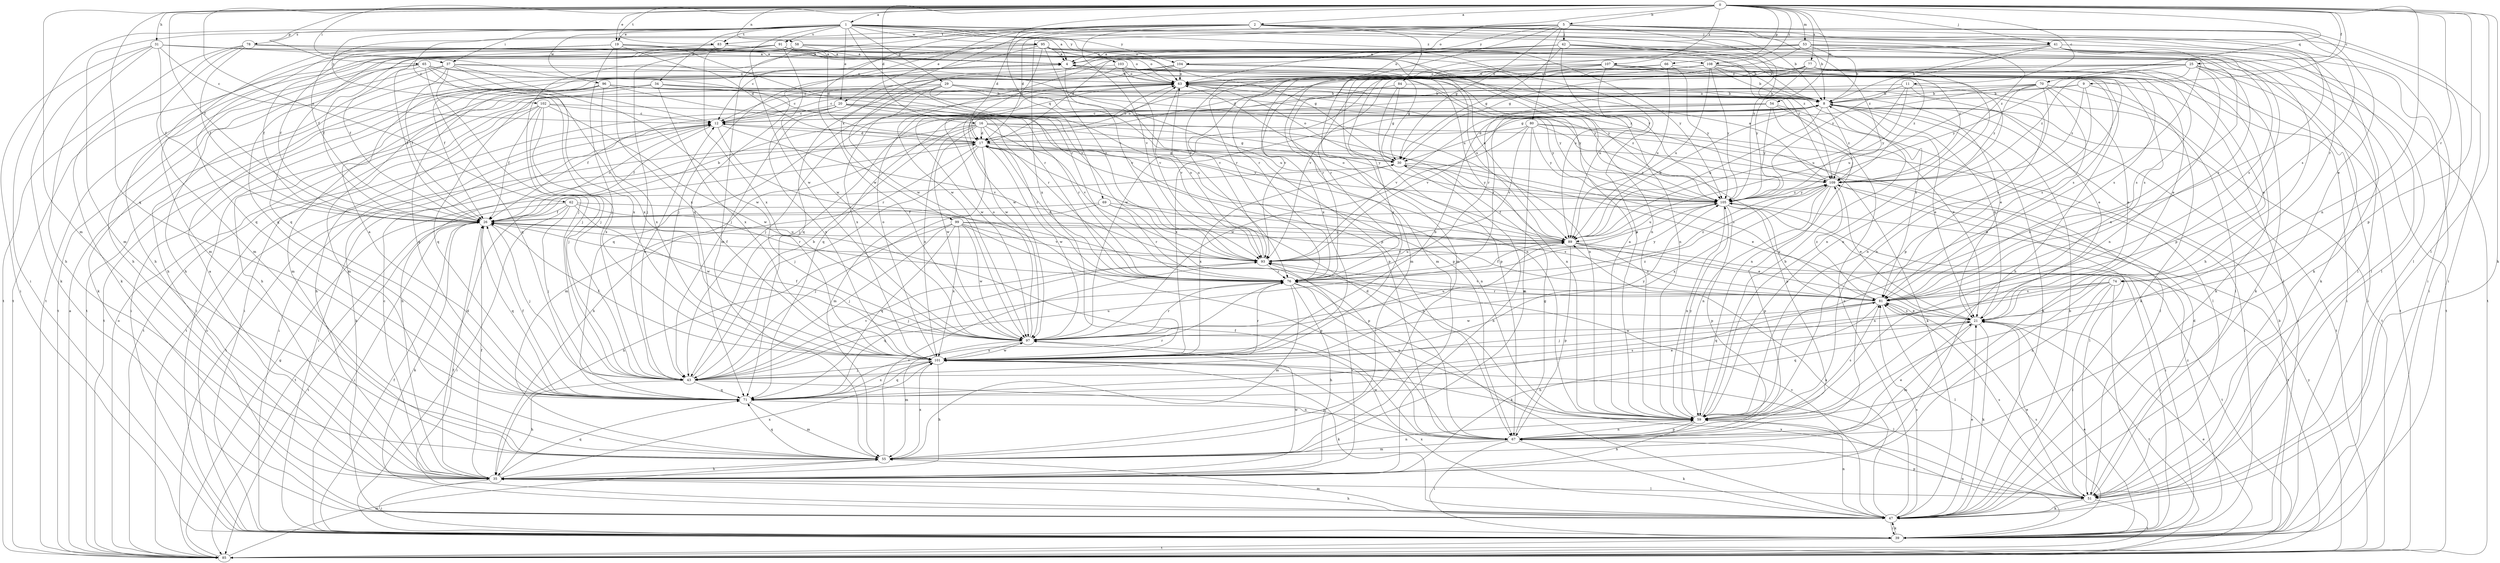 strict digraph  {
0;
1;
2;
4;
5;
8;
9;
11;
12;
16;
17;
19;
20;
21;
25;
26;
29;
30;
31;
34;
35;
37;
39;
41;
42;
43;
47;
51;
53;
54;
55;
58;
59;
62;
63;
65;
66;
67;
69;
70;
71;
74;
76;
77;
78;
80;
81;
83;
84;
85;
89;
91;
93;
95;
96;
97;
99;
101;
102;
103;
104;
105;
107;
108;
109;
0 -> 1  [label=a];
0 -> 2  [label=a];
0 -> 5  [label=b];
0 -> 9  [label=c];
0 -> 11  [label=c];
0 -> 16  [label=d];
0 -> 19  [label=e];
0 -> 25  [label=f];
0 -> 26  [label=f];
0 -> 31  [label=h];
0 -> 37  [label=i];
0 -> 41  [label=j];
0 -> 47  [label=k];
0 -> 51  [label=l];
0 -> 53  [label=m];
0 -> 54  [label=m];
0 -> 55  [label=m];
0 -> 58  [label=n];
0 -> 59  [label=n];
0 -> 62  [label=o];
0 -> 63  [label=o];
0 -> 65  [label=p];
0 -> 66  [label=p];
0 -> 67  [label=p];
0 -> 69  [label=q];
0 -> 70  [label=q];
0 -> 71  [label=q];
0 -> 74  [label=r];
0 -> 77  [label=s];
0 -> 83  [label=t];
0 -> 107  [label=z];
0 -> 108  [label=z];
1 -> 4  [label=a];
1 -> 19  [label=e];
1 -> 20  [label=e];
1 -> 29  [label=g];
1 -> 34  [label=h];
1 -> 37  [label=i];
1 -> 39  [label=i];
1 -> 55  [label=m];
1 -> 63  [label=o];
1 -> 74  [label=r];
1 -> 76  [label=r];
1 -> 78  [label=s];
1 -> 83  [label=t];
1 -> 91  [label=v];
1 -> 95  [label=w];
1 -> 96  [label=w];
1 -> 97  [label=w];
1 -> 102  [label=y];
1 -> 103  [label=y];
1 -> 104  [label=y];
1 -> 108  [label=z];
1 -> 109  [label=z];
2 -> 8  [label=b];
2 -> 12  [label=c];
2 -> 17  [label=d];
2 -> 20  [label=e];
2 -> 39  [label=i];
2 -> 41  [label=j];
2 -> 47  [label=k];
2 -> 51  [label=l];
2 -> 55  [label=m];
2 -> 83  [label=t];
2 -> 84  [label=t];
2 -> 93  [label=v];
2 -> 97  [label=w];
2 -> 99  [label=x];
2 -> 109  [label=z];
4 -> 63  [label=o];
4 -> 93  [label=v];
4 -> 109  [label=z];
5 -> 8  [label=b];
5 -> 17  [label=d];
5 -> 21  [label=e];
5 -> 26  [label=f];
5 -> 30  [label=g];
5 -> 39  [label=i];
5 -> 42  [label=j];
5 -> 59  [label=n];
5 -> 71  [label=q];
5 -> 76  [label=r];
5 -> 80  [label=s];
5 -> 81  [label=s];
5 -> 101  [label=x];
5 -> 104  [label=y];
5 -> 105  [label=y];
5 -> 109  [label=z];
8 -> 12  [label=c];
8 -> 21  [label=e];
8 -> 39  [label=i];
8 -> 47  [label=k];
8 -> 63  [label=o];
8 -> 85  [label=t];
8 -> 89  [label=u];
8 -> 93  [label=v];
8 -> 101  [label=x];
8 -> 109  [label=z];
9 -> 8  [label=b];
9 -> 47  [label=k];
9 -> 59  [label=n];
9 -> 71  [label=q];
9 -> 109  [label=z];
11 -> 8  [label=b];
11 -> 43  [label=j];
11 -> 51  [label=l];
11 -> 81  [label=s];
11 -> 89  [label=u];
11 -> 105  [label=y];
12 -> 17  [label=d];
12 -> 26  [label=f];
12 -> 39  [label=i];
12 -> 47  [label=k];
12 -> 76  [label=r];
12 -> 93  [label=v];
16 -> 17  [label=d];
16 -> 30  [label=g];
16 -> 35  [label=h];
16 -> 51  [label=l];
16 -> 55  [label=m];
16 -> 76  [label=r];
16 -> 93  [label=v];
16 -> 97  [label=w];
16 -> 101  [label=x];
16 -> 105  [label=y];
17 -> 30  [label=g];
17 -> 35  [label=h];
17 -> 39  [label=i];
17 -> 43  [label=j];
17 -> 55  [label=m];
17 -> 59  [label=n];
17 -> 63  [label=o];
17 -> 81  [label=s];
17 -> 85  [label=t];
17 -> 97  [label=w];
17 -> 105  [label=y];
19 -> 4  [label=a];
19 -> 17  [label=d];
19 -> 26  [label=f];
19 -> 43  [label=j];
19 -> 55  [label=m];
19 -> 71  [label=q];
19 -> 81  [label=s];
19 -> 93  [label=v];
19 -> 101  [label=x];
20 -> 12  [label=c];
20 -> 26  [label=f];
20 -> 59  [label=n];
20 -> 76  [label=r];
20 -> 85  [label=t];
20 -> 89  [label=u];
20 -> 101  [label=x];
20 -> 109  [label=z];
21 -> 8  [label=b];
21 -> 47  [label=k];
21 -> 55  [label=m];
21 -> 71  [label=q];
21 -> 81  [label=s];
21 -> 85  [label=t];
21 -> 97  [label=w];
25 -> 39  [label=i];
25 -> 47  [label=k];
25 -> 59  [label=n];
25 -> 63  [label=o];
25 -> 85  [label=t];
25 -> 93  [label=v];
25 -> 97  [label=w];
25 -> 105  [label=y];
25 -> 109  [label=z];
26 -> 8  [label=b];
26 -> 12  [label=c];
26 -> 39  [label=i];
26 -> 43  [label=j];
26 -> 47  [label=k];
26 -> 71  [label=q];
26 -> 85  [label=t];
26 -> 89  [label=u];
29 -> 8  [label=b];
29 -> 12  [label=c];
29 -> 39  [label=i];
29 -> 59  [label=n];
29 -> 67  [label=p];
29 -> 71  [label=q];
29 -> 89  [label=u];
29 -> 101  [label=x];
30 -> 12  [label=c];
30 -> 21  [label=e];
30 -> 35  [label=h];
30 -> 63  [label=o];
30 -> 101  [label=x];
30 -> 105  [label=y];
30 -> 109  [label=z];
31 -> 4  [label=a];
31 -> 12  [label=c];
31 -> 26  [label=f];
31 -> 35  [label=h];
31 -> 39  [label=i];
31 -> 47  [label=k];
31 -> 76  [label=r];
31 -> 81  [label=s];
34 -> 8  [label=b];
34 -> 35  [label=h];
34 -> 55  [label=m];
34 -> 59  [label=n];
34 -> 67  [label=p];
34 -> 71  [label=q];
34 -> 101  [label=x];
35 -> 4  [label=a];
35 -> 12  [label=c];
35 -> 17  [label=d];
35 -> 26  [label=f];
35 -> 39  [label=i];
35 -> 51  [label=l];
35 -> 71  [label=q];
35 -> 93  [label=v];
35 -> 97  [label=w];
35 -> 101  [label=x];
37 -> 26  [label=f];
37 -> 35  [label=h];
37 -> 43  [label=j];
37 -> 47  [label=k];
37 -> 51  [label=l];
37 -> 63  [label=o];
37 -> 97  [label=w];
37 -> 101  [label=x];
39 -> 8  [label=b];
39 -> 12  [label=c];
39 -> 21  [label=e];
39 -> 26  [label=f];
39 -> 47  [label=k];
39 -> 59  [label=n];
39 -> 81  [label=s];
39 -> 85  [label=t];
39 -> 109  [label=z];
41 -> 4  [label=a];
41 -> 8  [label=b];
41 -> 35  [label=h];
41 -> 39  [label=i];
41 -> 51  [label=l];
41 -> 59  [label=n];
41 -> 67  [label=p];
41 -> 76  [label=r];
41 -> 97  [label=w];
41 -> 105  [label=y];
42 -> 4  [label=a];
42 -> 8  [label=b];
42 -> 30  [label=g];
42 -> 47  [label=k];
42 -> 51  [label=l];
42 -> 63  [label=o];
42 -> 89  [label=u];
42 -> 97  [label=w];
42 -> 109  [label=z];
43 -> 8  [label=b];
43 -> 12  [label=c];
43 -> 21  [label=e];
43 -> 35  [label=h];
43 -> 67  [label=p];
43 -> 71  [label=q];
43 -> 89  [label=u];
43 -> 93  [label=v];
47 -> 8  [label=b];
47 -> 21  [label=e];
47 -> 26  [label=f];
47 -> 35  [label=h];
47 -> 39  [label=i];
47 -> 55  [label=m];
47 -> 59  [label=n];
47 -> 63  [label=o];
47 -> 81  [label=s];
47 -> 89  [label=u];
47 -> 93  [label=v];
47 -> 101  [label=x];
51 -> 17  [label=d];
51 -> 21  [label=e];
51 -> 47  [label=k];
51 -> 67  [label=p];
51 -> 81  [label=s];
51 -> 85  [label=t];
51 -> 101  [label=x];
53 -> 4  [label=a];
53 -> 8  [label=b];
53 -> 17  [label=d];
53 -> 30  [label=g];
53 -> 51  [label=l];
53 -> 59  [label=n];
53 -> 76  [label=r];
53 -> 85  [label=t];
54 -> 12  [label=c];
54 -> 21  [label=e];
54 -> 51  [label=l];
54 -> 59  [label=n];
54 -> 76  [label=r];
54 -> 93  [label=v];
54 -> 105  [label=y];
55 -> 35  [label=h];
55 -> 59  [label=n];
55 -> 71  [label=q];
55 -> 93  [label=v];
55 -> 101  [label=x];
58 -> 4  [label=a];
58 -> 8  [label=b];
58 -> 35  [label=h];
58 -> 43  [label=j];
58 -> 63  [label=o];
58 -> 71  [label=q];
58 -> 85  [label=t];
58 -> 105  [label=y];
59 -> 4  [label=a];
59 -> 8  [label=b];
59 -> 35  [label=h];
59 -> 67  [label=p];
59 -> 81  [label=s];
59 -> 105  [label=y];
62 -> 26  [label=f];
62 -> 39  [label=i];
62 -> 43  [label=j];
62 -> 59  [label=n];
62 -> 76  [label=r];
62 -> 85  [label=t];
62 -> 97  [label=w];
63 -> 8  [label=b];
63 -> 12  [label=c];
63 -> 21  [label=e];
63 -> 39  [label=i];
63 -> 43  [label=j];
63 -> 81  [label=s];
63 -> 93  [label=v];
63 -> 97  [label=w];
63 -> 105  [label=y];
65 -> 26  [label=f];
65 -> 35  [label=h];
65 -> 43  [label=j];
65 -> 63  [label=o];
65 -> 71  [label=q];
65 -> 85  [label=t];
65 -> 101  [label=x];
65 -> 105  [label=y];
66 -> 55  [label=m];
66 -> 63  [label=o];
66 -> 81  [label=s];
66 -> 89  [label=u];
66 -> 105  [label=y];
67 -> 17  [label=d];
67 -> 21  [label=e];
67 -> 26  [label=f];
67 -> 30  [label=g];
67 -> 39  [label=i];
67 -> 47  [label=k];
67 -> 55  [label=m];
67 -> 59  [label=n];
67 -> 97  [label=w];
69 -> 26  [label=f];
69 -> 43  [label=j];
69 -> 67  [label=p];
69 -> 76  [label=r];
69 -> 81  [label=s];
70 -> 8  [label=b];
70 -> 21  [label=e];
70 -> 30  [label=g];
70 -> 59  [label=n];
70 -> 76  [label=r];
70 -> 81  [label=s];
70 -> 85  [label=t];
70 -> 89  [label=u];
70 -> 109  [label=z];
71 -> 4  [label=a];
71 -> 26  [label=f];
71 -> 55  [label=m];
71 -> 59  [label=n];
71 -> 76  [label=r];
71 -> 81  [label=s];
71 -> 101  [label=x];
74 -> 39  [label=i];
74 -> 51  [label=l];
74 -> 59  [label=n];
74 -> 71  [label=q];
74 -> 81  [label=s];
74 -> 101  [label=x];
76 -> 17  [label=d];
76 -> 35  [label=h];
76 -> 47  [label=k];
76 -> 55  [label=m];
76 -> 59  [label=n];
76 -> 71  [label=q];
76 -> 81  [label=s];
76 -> 105  [label=y];
76 -> 109  [label=z];
77 -> 17  [label=d];
77 -> 21  [label=e];
77 -> 47  [label=k];
77 -> 59  [label=n];
77 -> 63  [label=o];
77 -> 76  [label=r];
77 -> 81  [label=s];
77 -> 101  [label=x];
77 -> 105  [label=y];
78 -> 4  [label=a];
78 -> 26  [label=f];
78 -> 30  [label=g];
78 -> 47  [label=k];
78 -> 55  [label=m];
78 -> 59  [label=n];
78 -> 85  [label=t];
80 -> 17  [label=d];
80 -> 39  [label=i];
80 -> 47  [label=k];
80 -> 55  [label=m];
80 -> 67  [label=p];
80 -> 93  [label=v];
80 -> 97  [label=w];
80 -> 105  [label=y];
81 -> 21  [label=e];
81 -> 26  [label=f];
81 -> 35  [label=h];
81 -> 43  [label=j];
81 -> 51  [label=l];
81 -> 76  [label=r];
81 -> 93  [label=v];
81 -> 97  [label=w];
81 -> 105  [label=y];
81 -> 109  [label=z];
83 -> 4  [label=a];
83 -> 26  [label=f];
83 -> 35  [label=h];
83 -> 67  [label=p];
83 -> 101  [label=x];
84 -> 8  [label=b];
84 -> 30  [label=g];
84 -> 67  [label=p];
84 -> 97  [label=w];
85 -> 4  [label=a];
85 -> 21  [label=e];
85 -> 30  [label=g];
85 -> 55  [label=m];
85 -> 63  [label=o];
85 -> 105  [label=y];
89 -> 8  [label=b];
89 -> 39  [label=i];
89 -> 63  [label=o];
89 -> 67  [label=p];
89 -> 81  [label=s];
89 -> 85  [label=t];
89 -> 93  [label=v];
91 -> 4  [label=a];
91 -> 17  [label=d];
91 -> 26  [label=f];
91 -> 43  [label=j];
91 -> 63  [label=o];
91 -> 71  [label=q];
91 -> 85  [label=t];
91 -> 89  [label=u];
91 -> 97  [label=w];
93 -> 26  [label=f];
93 -> 43  [label=j];
93 -> 63  [label=o];
93 -> 76  [label=r];
93 -> 89  [label=u];
93 -> 105  [label=y];
95 -> 4  [label=a];
95 -> 12  [label=c];
95 -> 17  [label=d];
95 -> 26  [label=f];
95 -> 43  [label=j];
95 -> 59  [label=n];
95 -> 89  [label=u];
95 -> 93  [label=v];
95 -> 105  [label=y];
95 -> 109  [label=z];
96 -> 8  [label=b];
96 -> 21  [label=e];
96 -> 39  [label=i];
96 -> 55  [label=m];
96 -> 71  [label=q];
96 -> 76  [label=r];
96 -> 85  [label=t];
96 -> 101  [label=x];
96 -> 105  [label=y];
97 -> 26  [label=f];
97 -> 55  [label=m];
97 -> 63  [label=o];
97 -> 76  [label=r];
97 -> 89  [label=u];
97 -> 101  [label=x];
97 -> 109  [label=z];
99 -> 21  [label=e];
99 -> 35  [label=h];
99 -> 43  [label=j];
99 -> 67  [label=p];
99 -> 71  [label=q];
99 -> 89  [label=u];
99 -> 93  [label=v];
99 -> 97  [label=w];
99 -> 101  [label=x];
101 -> 8  [label=b];
101 -> 26  [label=f];
101 -> 35  [label=h];
101 -> 43  [label=j];
101 -> 47  [label=k];
101 -> 51  [label=l];
101 -> 63  [label=o];
101 -> 71  [label=q];
101 -> 76  [label=r];
101 -> 97  [label=w];
101 -> 105  [label=y];
102 -> 12  [label=c];
102 -> 26  [label=f];
102 -> 35  [label=h];
102 -> 43  [label=j];
102 -> 85  [label=t];
102 -> 97  [label=w];
102 -> 101  [label=x];
102 -> 105  [label=y];
103 -> 26  [label=f];
103 -> 43  [label=j];
103 -> 63  [label=o];
103 -> 89  [label=u];
103 -> 93  [label=v];
103 -> 105  [label=y];
104 -> 12  [label=c];
104 -> 30  [label=g];
104 -> 59  [label=n];
104 -> 63  [label=o];
104 -> 71  [label=q];
104 -> 81  [label=s];
104 -> 85  [label=t];
105 -> 26  [label=f];
105 -> 39  [label=i];
105 -> 59  [label=n];
105 -> 67  [label=p];
105 -> 85  [label=t];
105 -> 89  [label=u];
105 -> 109  [label=z];
107 -> 21  [label=e];
107 -> 35  [label=h];
107 -> 55  [label=m];
107 -> 59  [label=n];
107 -> 63  [label=o];
107 -> 89  [label=u];
107 -> 93  [label=v];
107 -> 101  [label=x];
107 -> 109  [label=z];
108 -> 8  [label=b];
108 -> 39  [label=i];
108 -> 55  [label=m];
108 -> 63  [label=o];
108 -> 67  [label=p];
108 -> 76  [label=r];
108 -> 81  [label=s];
108 -> 85  [label=t];
108 -> 89  [label=u];
108 -> 93  [label=v];
108 -> 97  [label=w];
108 -> 105  [label=y];
109 -> 4  [label=a];
109 -> 21  [label=e];
109 -> 51  [label=l];
109 -> 59  [label=n];
109 -> 67  [label=p];
109 -> 101  [label=x];
109 -> 105  [label=y];
}

